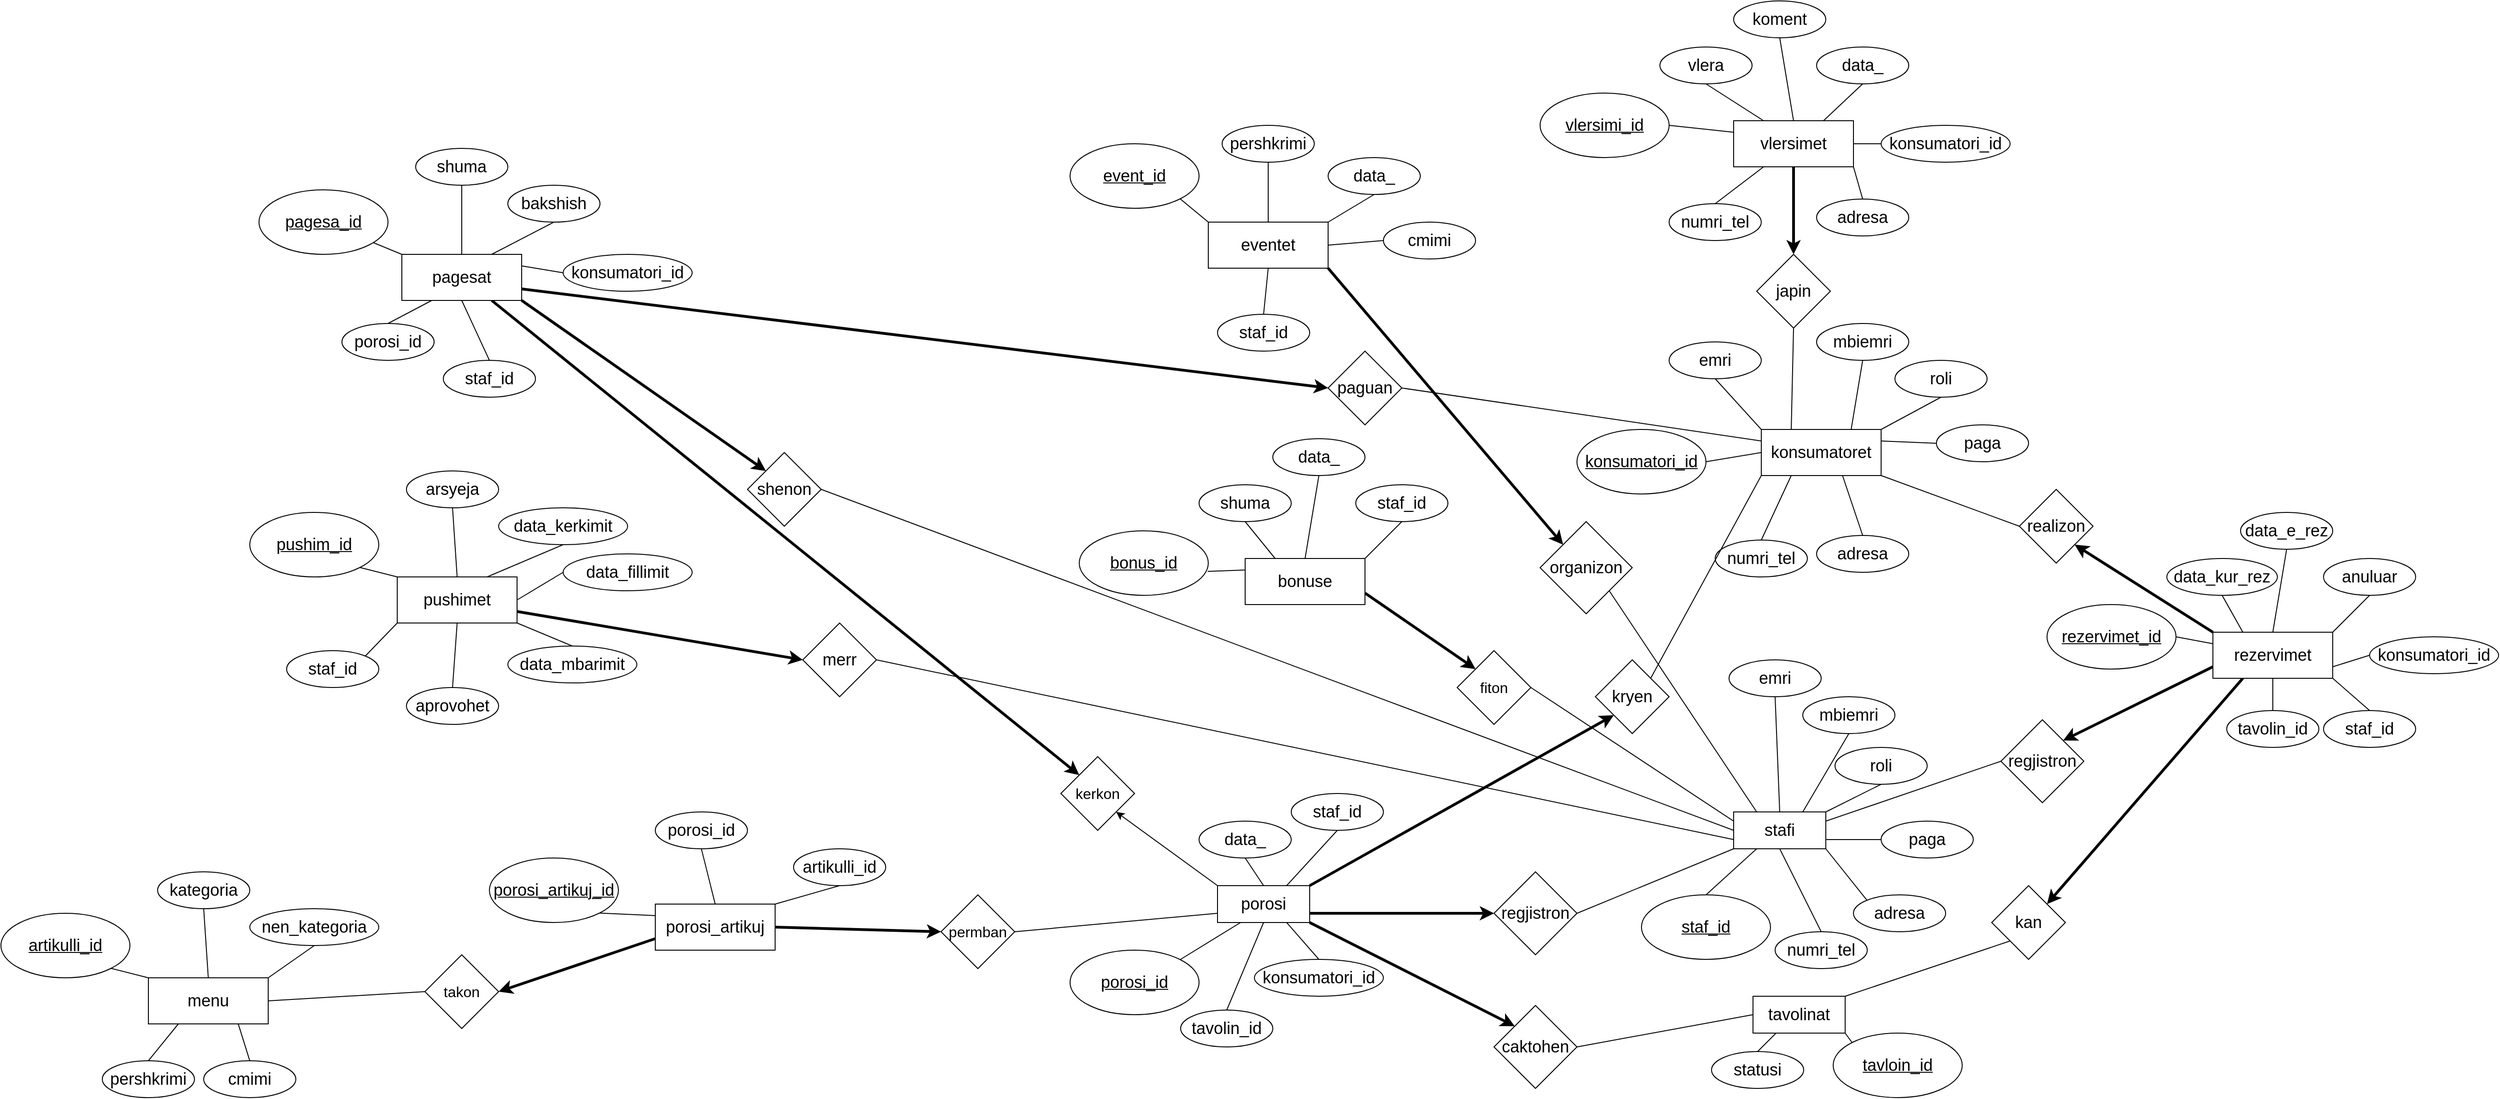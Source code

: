 <mxfile version="20.8.3" type="device"><diagram id="R2lEEEUBdFMjLlhIrx00" name="Page-1"><mxGraphModel dx="4546" dy="2196" grid="0" gridSize="10" guides="1" tooltips="1" connect="1" arrows="1" fold="1" page="0" pageScale="1" pageWidth="2050" pageHeight="2000" math="0" shadow="0" extFonts="Permanent Marker^https://fonts.googleapis.com/css?family=Permanent+Marker"><root><mxCell id="0"/><mxCell id="1" parent="0"/><mxCell id="SWpuj8BI1avmUxRD9r2E-1" value="&lt;font style=&quot;font-size: 18px;&quot;&gt;stafi&lt;/font&gt;" style="whiteSpace=wrap;html=1;align=center;" parent="1" vertex="1"><mxGeometry x="900" y="440" width="100" height="40" as="geometry"/></mxCell><mxCell id="SWpuj8BI1avmUxRD9r2E-3" value="staf_id" style="ellipse;whiteSpace=wrap;html=1;align=center;fontStyle=4;fontSize=18;" parent="1" vertex="1"><mxGeometry x="800" y="530" width="140" height="70" as="geometry"/></mxCell><mxCell id="SWpuj8BI1avmUxRD9r2E-5" value="emri" style="ellipse;whiteSpace=wrap;html=1;align=center;fontSize=18;" parent="1" vertex="1"><mxGeometry x="895" y="275" width="100" height="40" as="geometry"/></mxCell><mxCell id="SWpuj8BI1avmUxRD9r2E-6" value="mbiemri&lt;span style=&quot;color: rgba(0, 0, 0, 0); font-family: monospace; font-size: 0px; text-align: start;&quot;&gt;%3CmxGraphModel%3E%3Croot%3E%3CmxCell%20id%3D%220%22%2F%3E%3CmxCell%20id%3D%221%22%20parent%3D%220%22%2F%3E%3CmxCell%20id%3D%222%22%20value%3D%22emri%22%20style%3D%22ellipse%3BwhiteSpace%3Dwrap%3Bhtml%3D1%3Balign%3Dcenter%3BfontSize%3D18%3B%22%20vertex%3D%221%22%20parent%3D%221%22%3E%3CmxGeometry%20x%3D%22390%22%20y%3D%22200%22%20width%3D%22100%22%20height%3D%2240%22%20as%3D%22geometry%22%2F%3E%3C%2FmxCell%3E%3C%2Froot%3E%3C%2FmxGraphModel%3E&lt;/span&gt;&lt;span style=&quot;color: rgba(0, 0, 0, 0); font-family: monospace; font-size: 0px; text-align: start;&quot;&gt;%3CmxGraphModel%3E%3Croot%3E%3CmxCell%20id%3D%220%22%2F%3E%3CmxCell%20id%3D%221%22%20parent%3D%220%22%2F%3E%3CmxCell%20id%3D%222%22%20value%3D%22emri%22%20style%3D%22ellipse%3BwhiteSpace%3Dwrap%3Bhtml%3D1%3Balign%3Dcenter%3BfontSize%3D18%3B%22%20vertex%3D%221%22%20parent%3D%221%22%3E%3CmxGeometry%20x%3D%22390%22%20y%3D%22200%22%20width%3D%22100%22%20height%3D%2240%22%20as%3D%22geometry%22%2F%3E%3C%2FmxCell%3E%3C%2Froot%3E%3C%2FmxGraphModel%3E&lt;/span&gt;" style="ellipse;whiteSpace=wrap;html=1;align=center;fontSize=18;" parent="1" vertex="1"><mxGeometry x="975" y="315" width="100" height="40" as="geometry"/></mxCell><mxCell id="SWpuj8BI1avmUxRD9r2E-8" value="roli" style="ellipse;whiteSpace=wrap;html=1;align=center;fontSize=18;" parent="1" vertex="1"><mxGeometry x="1010" y="370" width="100" height="40" as="geometry"/></mxCell><mxCell id="SWpuj8BI1avmUxRD9r2E-9" value="paga" style="ellipse;whiteSpace=wrap;html=1;align=center;fontSize=18;" parent="1" vertex="1"><mxGeometry x="1060" y="450" width="100" height="40" as="geometry"/></mxCell><mxCell id="SWpuj8BI1avmUxRD9r2E-10" value="adresa" style="ellipse;whiteSpace=wrap;html=1;align=center;fontSize=18;" parent="1" vertex="1"><mxGeometry x="1030" y="530" width="100" height="40" as="geometry"/></mxCell><mxCell id="SWpuj8BI1avmUxRD9r2E-11" value="numri_tel" style="ellipse;whiteSpace=wrap;html=1;align=center;fontSize=18;" parent="1" vertex="1"><mxGeometry x="945" y="570" width="100" height="40" as="geometry"/></mxCell><mxCell id="SWpuj8BI1avmUxRD9r2E-13" value="&lt;font style=&quot;font-size: 18px;&quot;&gt;konsumatoret&lt;/font&gt;" style="whiteSpace=wrap;html=1;align=center;" parent="1" vertex="1"><mxGeometry x="930" y="25" width="130" height="50" as="geometry"/></mxCell><mxCell id="SWpuj8BI1avmUxRD9r2E-14" value="konsumatori_id" style="ellipse;whiteSpace=wrap;html=1;align=center;fontStyle=4;fontSize=18;" parent="1" vertex="1"><mxGeometry x="730" y="25" width="140" height="70" as="geometry"/></mxCell><mxCell id="SWpuj8BI1avmUxRD9r2E-15" value="emri" style="ellipse;whiteSpace=wrap;html=1;align=center;fontSize=18;" parent="1" vertex="1"><mxGeometry x="830" y="-70" width="100" height="40" as="geometry"/></mxCell><mxCell id="SWpuj8BI1avmUxRD9r2E-16" value="mbiemri&lt;span style=&quot;color: rgba(0, 0, 0, 0); font-family: monospace; font-size: 0px; text-align: start;&quot;&gt;%3CmxGraphModel%3E%3Croot%3E%3CmxCell%20id%3D%220%22%2F%3E%3CmxCell%20id%3D%221%22%20parent%3D%220%22%2F%3E%3CmxCell%20id%3D%222%22%20value%3D%22emri%22%20style%3D%22ellipse%3BwhiteSpace%3Dwrap%3Bhtml%3D1%3Balign%3Dcenter%3BfontSize%3D18%3B%22%20vertex%3D%221%22%20parent%3D%221%22%3E%3CmxGeometry%20x%3D%22390%22%20y%3D%22200%22%20width%3D%22100%22%20height%3D%2240%22%20as%3D%22geometry%22%2F%3E%3C%2FmxCell%3E%3C%2Froot%3E%3C%2FmxGraphModel%3E&lt;/span&gt;&lt;span style=&quot;color: rgba(0, 0, 0, 0); font-family: monospace; font-size: 0px; text-align: start;&quot;&gt;%3CmxGraphModel%3E%3Croot%3E%3CmxCell%20id%3D%220%22%2F%3E%3CmxCell%20id%3D%221%22%20parent%3D%220%22%2F%3E%3CmxCell%20id%3D%222%22%20value%3D%22emri%22%20style%3D%22ellipse%3BwhiteSpace%3Dwrap%3Bhtml%3D1%3Balign%3Dcenter%3BfontSize%3D18%3B%22%20vertex%3D%221%22%20parent%3D%221%22%3E%3CmxGeometry%20x%3D%22390%22%20y%3D%22200%22%20width%3D%22100%22%20height%3D%2240%22%20as%3D%22geometry%22%2F%3E%3C%2FmxCell%3E%3C%2Froot%3E%3C%2FmxGraphModel%3E&lt;/span&gt;" style="ellipse;whiteSpace=wrap;html=1;align=center;fontSize=18;" parent="1" vertex="1"><mxGeometry x="990" y="-90" width="100" height="40" as="geometry"/></mxCell><mxCell id="SWpuj8BI1avmUxRD9r2E-17" value="roli" style="ellipse;whiteSpace=wrap;html=1;align=center;fontSize=18;" parent="1" vertex="1"><mxGeometry x="1075" y="-50" width="100" height="40" as="geometry"/></mxCell><mxCell id="SWpuj8BI1avmUxRD9r2E-18" value="paga" style="ellipse;whiteSpace=wrap;html=1;align=center;fontSize=18;" parent="1" vertex="1"><mxGeometry x="1120" y="20" width="100" height="40" as="geometry"/></mxCell><mxCell id="SWpuj8BI1avmUxRD9r2E-19" value="adresa" style="ellipse;whiteSpace=wrap;html=1;align=center;fontSize=18;" parent="1" vertex="1"><mxGeometry x="990" y="140" width="100" height="40" as="geometry"/></mxCell><mxCell id="SWpuj8BI1avmUxRD9r2E-20" value="numri_tel" style="ellipse;whiteSpace=wrap;html=1;align=center;fontSize=18;" parent="1" vertex="1"><mxGeometry x="880" y="145" width="100" height="40" as="geometry"/></mxCell><mxCell id="SWpuj8BI1avmUxRD9r2E-21" value="tavolinat" style="whiteSpace=wrap;html=1;align=center;fontSize=18;" parent="1" vertex="1"><mxGeometry x="921" y="640" width="100" height="40" as="geometry"/></mxCell><mxCell id="SWpuj8BI1avmUxRD9r2E-24" value="tavloin_id" style="ellipse;whiteSpace=wrap;html=1;align=center;fontStyle=4;fontSize=18;" parent="1" vertex="1"><mxGeometry x="1008" y="680" width="140" height="70" as="geometry"/></mxCell><mxCell id="SWpuj8BI1avmUxRD9r2E-25" value="statusi" style="ellipse;whiteSpace=wrap;html=1;align=center;fontSize=18;" parent="1" vertex="1"><mxGeometry x="876" y="700" width="100" height="40" as="geometry"/></mxCell><mxCell id="8pTK8GawEWPP-_5Ctxid-186" style="edgeStyle=none;rounded=0;orthogonalLoop=1;jettySize=auto;html=1;exitX=0.5;exitY=1;exitDx=0;exitDy=0;entryX=0.5;entryY=0;entryDx=0;entryDy=0;strokeWidth=3;fontSize=18;" parent="1" source="8pTK8GawEWPP-_5Ctxid-1" target="8pTK8GawEWPP-_5Ctxid-184" edge="1"><mxGeometry relative="1" as="geometry"/></mxCell><mxCell id="8pTK8GawEWPP-_5Ctxid-1" value="&lt;font style=&quot;font-size: 18px;&quot;&gt;vlersimet&lt;/font&gt;" style="whiteSpace=wrap;html=1;align=center;" parent="1" vertex="1"><mxGeometry x="900" y="-310" width="130" height="50" as="geometry"/></mxCell><mxCell id="8pTK8GawEWPP-_5Ctxid-2" value="vlersimi_id" style="ellipse;whiteSpace=wrap;html=1;align=center;fontStyle=4;fontSize=18;" parent="1" vertex="1"><mxGeometry x="690" y="-340" width="140" height="70" as="geometry"/></mxCell><mxCell id="8pTK8GawEWPP-_5Ctxid-3" value="vlera" style="ellipse;whiteSpace=wrap;html=1;align=center;fontSize=18;" parent="1" vertex="1"><mxGeometry x="820" y="-390" width="100" height="40" as="geometry"/></mxCell><mxCell id="8pTK8GawEWPP-_5Ctxid-4" value="koment" style="ellipse;whiteSpace=wrap;html=1;align=center;fontSize=18;" parent="1" vertex="1"><mxGeometry x="900" y="-440" width="100" height="40" as="geometry"/></mxCell><mxCell id="8pTK8GawEWPP-_5Ctxid-5" value="data_" style="ellipse;whiteSpace=wrap;html=1;align=center;fontSize=18;" parent="1" vertex="1"><mxGeometry x="990" y="-390" width="100" height="40" as="geometry"/></mxCell><mxCell id="8pTK8GawEWPP-_5Ctxid-6" value="konsumatori_id" style="ellipse;whiteSpace=wrap;html=1;align=center;fontSize=18;" parent="1" vertex="1"><mxGeometry x="1060" y="-305" width="140" height="40" as="geometry"/></mxCell><mxCell id="8pTK8GawEWPP-_5Ctxid-7" value="adresa" style="ellipse;whiteSpace=wrap;html=1;align=center;fontSize=18;" parent="1" vertex="1"><mxGeometry x="990" y="-225" width="100" height="40" as="geometry"/></mxCell><mxCell id="8pTK8GawEWPP-_5Ctxid-8" value="numri_tel" style="ellipse;whiteSpace=wrap;html=1;align=center;fontSize=18;" parent="1" vertex="1"><mxGeometry x="830" y="-220" width="100" height="40" as="geometry"/></mxCell><mxCell id="8pTK8GawEWPP-_5Ctxid-166" style="edgeStyle=none;rounded=0;orthogonalLoop=1;jettySize=auto;html=1;exitX=0;exitY=0.75;exitDx=0;exitDy=0;entryX=1;entryY=0;entryDx=0;entryDy=0;strokeWidth=3;fontSize=18;" parent="1" source="8pTK8GawEWPP-_5Ctxid-9" target="8pTK8GawEWPP-_5Ctxid-164" edge="1"><mxGeometry relative="1" as="geometry"/></mxCell><mxCell id="8pTK8GawEWPP-_5Ctxid-183" style="edgeStyle=none;rounded=0;orthogonalLoop=1;jettySize=auto;html=1;exitX=0;exitY=0;exitDx=0;exitDy=0;entryX=1;entryY=1;entryDx=0;entryDy=0;strokeWidth=3;fontSize=18;" parent="1" source="8pTK8GawEWPP-_5Ctxid-9" target="8pTK8GawEWPP-_5Ctxid-180" edge="1"><mxGeometry relative="1" as="geometry"/></mxCell><mxCell id="8pTK8GawEWPP-_5Ctxid-200" style="edgeStyle=none;rounded=0;orthogonalLoop=1;jettySize=auto;html=1;exitX=0.25;exitY=1;exitDx=0;exitDy=0;entryX=1;entryY=0;entryDx=0;entryDy=0;strokeWidth=3;fontSize=18;" parent="1" source="8pTK8GawEWPP-_5Ctxid-9" target="8pTK8GawEWPP-_5Ctxid-198" edge="1"><mxGeometry relative="1" as="geometry"/></mxCell><mxCell id="8pTK8GawEWPP-_5Ctxid-9" value="&lt;font style=&quot;font-size: 18px;&quot;&gt;rezervimet&lt;/font&gt;" style="whiteSpace=wrap;html=1;align=center;" parent="1" vertex="1"><mxGeometry x="1420" y="245" width="130" height="50" as="geometry"/></mxCell><mxCell id="8pTK8GawEWPP-_5Ctxid-10" value="rezervimet_id" style="ellipse;whiteSpace=wrap;html=1;align=center;fontStyle=4;fontSize=18;" parent="1" vertex="1"><mxGeometry x="1240" y="215" width="140" height="70" as="geometry"/></mxCell><mxCell id="8pTK8GawEWPP-_5Ctxid-11" value="data_kur_rez" style="ellipse;whiteSpace=wrap;html=1;align=center;fontSize=18;" parent="1" vertex="1"><mxGeometry x="1370" y="165" width="120" height="40" as="geometry"/></mxCell><mxCell id="8pTK8GawEWPP-_5Ctxid-12" value="data_e_rez" style="ellipse;whiteSpace=wrap;html=1;align=center;fontSize=18;" parent="1" vertex="1"><mxGeometry x="1450" y="115" width="100" height="40" as="geometry"/></mxCell><mxCell id="8pTK8GawEWPP-_5Ctxid-13" value="anuluar" style="ellipse;whiteSpace=wrap;html=1;align=center;fontSize=18;" parent="1" vertex="1"><mxGeometry x="1540" y="165" width="100" height="40" as="geometry"/></mxCell><mxCell id="8pTK8GawEWPP-_5Ctxid-14" value="konsumatori_id" style="ellipse;whiteSpace=wrap;html=1;align=center;fontSize=18;" parent="1" vertex="1"><mxGeometry x="1590" y="250" width="140" height="40" as="geometry"/></mxCell><mxCell id="8pTK8GawEWPP-_5Ctxid-15" value="staf_id" style="ellipse;whiteSpace=wrap;html=1;align=center;fontSize=18;" parent="1" vertex="1"><mxGeometry x="1540" y="330" width="100" height="40" as="geometry"/></mxCell><mxCell id="8pTK8GawEWPP-_5Ctxid-16" value="tavolin_id" style="ellipse;whiteSpace=wrap;html=1;align=center;fontSize=18;" parent="1" vertex="1"><mxGeometry x="1435" y="330" width="100" height="40" as="geometry"/></mxCell><mxCell id="8pTK8GawEWPP-_5Ctxid-17" value="&lt;font style=&quot;font-size: 18px;&quot;&gt;bonuse&lt;/font&gt;" style="whiteSpace=wrap;html=1;align=center;" parent="1" vertex="1"><mxGeometry x="370" y="165" width="130" height="50" as="geometry"/></mxCell><mxCell id="8pTK8GawEWPP-_5Ctxid-18" value="bonus_id" style="ellipse;whiteSpace=wrap;html=1;align=center;fontStyle=4;fontSize=18;" parent="1" vertex="1"><mxGeometry x="190" y="135" width="140" height="70" as="geometry"/></mxCell><mxCell id="8pTK8GawEWPP-_5Ctxid-19" value="shuma" style="ellipse;whiteSpace=wrap;html=1;align=center;fontSize=18;" parent="1" vertex="1"><mxGeometry x="320" y="85" width="100" height="40" as="geometry"/></mxCell><mxCell id="8pTK8GawEWPP-_5Ctxid-20" value="data_" style="ellipse;whiteSpace=wrap;html=1;align=center;fontSize=18;" parent="1" vertex="1"><mxGeometry x="400" y="35" width="100" height="40" as="geometry"/></mxCell><mxCell id="8pTK8GawEWPP-_5Ctxid-21" value="staf_id" style="ellipse;whiteSpace=wrap;html=1;align=center;fontSize=18;" parent="1" vertex="1"><mxGeometry x="490" y="85" width="100" height="40" as="geometry"/></mxCell><mxCell id="8pTK8GawEWPP-_5Ctxid-163" style="edgeStyle=none;rounded=0;orthogonalLoop=1;jettySize=auto;html=1;exitX=1;exitY=0.75;exitDx=0;exitDy=0;entryX=0;entryY=0.5;entryDx=0;entryDy=0;strokeWidth=3;fontSize=18;" parent="1" source="8pTK8GawEWPP-_5Ctxid-25" target="8pTK8GawEWPP-_5Ctxid-159" edge="1"><mxGeometry relative="1" as="geometry"/></mxCell><mxCell id="8pTK8GawEWPP-_5Ctxid-192" style="edgeStyle=none;rounded=0;orthogonalLoop=1;jettySize=auto;html=1;exitX=1;exitY=0;exitDx=0;exitDy=0;entryX=0;entryY=1;entryDx=0;entryDy=0;strokeWidth=3;fontSize=18;" parent="1" source="8pTK8GawEWPP-_5Ctxid-25" target="8pTK8GawEWPP-_5Ctxid-190" edge="1"><mxGeometry relative="1" as="geometry"/></mxCell><mxCell id="8pTK8GawEWPP-_5Ctxid-197" style="edgeStyle=none;rounded=0;orthogonalLoop=1;jettySize=auto;html=1;exitX=1;exitY=1;exitDx=0;exitDy=0;entryX=0;entryY=0;entryDx=0;entryDy=0;strokeWidth=3;fontSize=18;" parent="1" source="8pTK8GawEWPP-_5Ctxid-25" target="8pTK8GawEWPP-_5Ctxid-194" edge="1"><mxGeometry relative="1" as="geometry"/></mxCell><mxCell id="8pTK8GawEWPP-_5Ctxid-209" style="edgeStyle=none;rounded=0;orthogonalLoop=1;jettySize=auto;html=1;exitX=0;exitY=0;exitDx=0;exitDy=0;entryX=1;entryY=1;entryDx=0;entryDy=0;strokeWidth=1;fontSize=18;" parent="1" source="8pTK8GawEWPP-_5Ctxid-25" target="8pTK8GawEWPP-_5Ctxid-207" edge="1"><mxGeometry relative="1" as="geometry"/></mxCell><mxCell id="8pTK8GawEWPP-_5Ctxid-25" value="&lt;font style=&quot;font-size: 18px;&quot;&gt;porosi&lt;/font&gt;" style="whiteSpace=wrap;html=1;align=center;" parent="1" vertex="1"><mxGeometry x="340" y="520" width="100" height="40" as="geometry"/></mxCell><mxCell id="8pTK8GawEWPP-_5Ctxid-26" value="porosi_id" style="ellipse;whiteSpace=wrap;html=1;align=center;fontStyle=4;fontSize=18;" parent="1" vertex="1"><mxGeometry x="180" y="590" width="140" height="70" as="geometry"/></mxCell><mxCell id="8pTK8GawEWPP-_5Ctxid-27" value="data_" style="ellipse;whiteSpace=wrap;html=1;align=center;fontSize=18;" parent="1" vertex="1"><mxGeometry x="320" y="450" width="100" height="40" as="geometry"/></mxCell><mxCell id="8pTK8GawEWPP-_5Ctxid-28" value="staf_id" style="ellipse;whiteSpace=wrap;html=1;align=center;fontSize=18;" parent="1" vertex="1"><mxGeometry x="420" y="420" width="100" height="40" as="geometry"/></mxCell><mxCell id="8pTK8GawEWPP-_5Ctxid-29" value="tavolin_id" style="ellipse;whiteSpace=wrap;html=1;align=center;fontSize=18;" parent="1" vertex="1"><mxGeometry x="300" y="655" width="100" height="40" as="geometry"/></mxCell><mxCell id="8pTK8GawEWPP-_5Ctxid-30" value="konsumatori_id" style="ellipse;whiteSpace=wrap;html=1;align=center;fontSize=18;" parent="1" vertex="1"><mxGeometry x="380" y="600" width="140" height="40" as="geometry"/></mxCell><mxCell id="8pTK8GawEWPP-_5Ctxid-179" style="edgeStyle=none;rounded=0;orthogonalLoop=1;jettySize=auto;html=1;exitX=1;exitY=1;exitDx=0;exitDy=0;entryX=0;entryY=0;entryDx=0;entryDy=0;strokeWidth=3;fontSize=18;" parent="1" source="8pTK8GawEWPP-_5Ctxid-35" target="8pTK8GawEWPP-_5Ctxid-176" edge="1"><mxGeometry relative="1" as="geometry"/></mxCell><mxCell id="8pTK8GawEWPP-_5Ctxid-35" value="&lt;font style=&quot;font-size: 18px;&quot;&gt;eventet&lt;/font&gt;" style="whiteSpace=wrap;html=1;align=center;" parent="1" vertex="1"><mxGeometry x="330" y="-200" width="130" height="50" as="geometry"/></mxCell><mxCell id="8pTK8GawEWPP-_5Ctxid-36" value="event_id" style="ellipse;whiteSpace=wrap;html=1;align=center;fontStyle=4;fontSize=18;" parent="1" vertex="1"><mxGeometry x="180" y="-285" width="140" height="70" as="geometry"/></mxCell><mxCell id="8pTK8GawEWPP-_5Ctxid-37" value="pershkrimi" style="ellipse;whiteSpace=wrap;html=1;align=center;fontSize=18;" parent="1" vertex="1"><mxGeometry x="345" y="-305" width="100" height="40" as="geometry"/></mxCell><mxCell id="8pTK8GawEWPP-_5Ctxid-38" value="data_" style="ellipse;whiteSpace=wrap;html=1;align=center;fontSize=18;" parent="1" vertex="1"><mxGeometry x="460" y="-270" width="100" height="40" as="geometry"/></mxCell><mxCell id="8pTK8GawEWPP-_5Ctxid-39" value="cmimi" style="ellipse;whiteSpace=wrap;html=1;align=center;fontSize=18;" parent="1" vertex="1"><mxGeometry x="520" y="-200" width="100" height="40" as="geometry"/></mxCell><mxCell id="8pTK8GawEWPP-_5Ctxid-41" value="staf_id" style="ellipse;whiteSpace=wrap;html=1;align=center;fontSize=18;" parent="1" vertex="1"><mxGeometry x="340" y="-100" width="100" height="40" as="geometry"/></mxCell><mxCell id="8pTK8GawEWPP-_5Ctxid-203" style="edgeStyle=none;rounded=0;orthogonalLoop=1;jettySize=auto;html=1;exitX=1;exitY=0.5;exitDx=0;exitDy=0;entryX=0;entryY=0.5;entryDx=0;entryDy=0;strokeWidth=3;fontSize=18;" parent="1" source="8pTK8GawEWPP-_5Ctxid-42" target="8pTK8GawEWPP-_5Ctxid-201" edge="1"><mxGeometry relative="1" as="geometry"/></mxCell><mxCell id="8pTK8GawEWPP-_5Ctxid-206" style="edgeStyle=none;rounded=0;orthogonalLoop=1;jettySize=auto;html=1;exitX=0;exitY=0.75;exitDx=0;exitDy=0;entryX=1;entryY=0.5;entryDx=0;entryDy=0;strokeWidth=3;fontSize=18;" parent="1" source="8pTK8GawEWPP-_5Ctxid-42" target="8pTK8GawEWPP-_5Ctxid-204" edge="1"><mxGeometry relative="1" as="geometry"/></mxCell><mxCell id="8pTK8GawEWPP-_5Ctxid-42" value="&lt;font style=&quot;font-size: 18px;&quot;&gt;porosi_artikuj&lt;/font&gt;" style="whiteSpace=wrap;html=1;align=center;" parent="1" vertex="1"><mxGeometry x="-270" y="540" width="130" height="50" as="geometry"/></mxCell><mxCell id="8pTK8GawEWPP-_5Ctxid-43" value="porosi_artikuj_id" style="ellipse;whiteSpace=wrap;html=1;align=center;fontStyle=4;fontSize=18;" parent="1" vertex="1"><mxGeometry x="-450" y="490" width="140" height="70" as="geometry"/></mxCell><mxCell id="8pTK8GawEWPP-_5Ctxid-44" value="porosi_id" style="ellipse;whiteSpace=wrap;html=1;align=center;fontSize=18;" parent="1" vertex="1"><mxGeometry x="-270" y="440" width="100" height="40" as="geometry"/></mxCell><mxCell id="8pTK8GawEWPP-_5Ctxid-45" value="artikulli_id" style="ellipse;whiteSpace=wrap;html=1;align=center;fontSize=18;" parent="1" vertex="1"><mxGeometry x="-120" y="480" width="100" height="40" as="geometry"/></mxCell><mxCell id="8pTK8GawEWPP-_5Ctxid-48" value="&lt;font style=&quot;font-size: 18px;&quot;&gt;menu&lt;/font&gt;" style="whiteSpace=wrap;html=1;align=center;" parent="1" vertex="1"><mxGeometry x="-820" y="620" width="130" height="50" as="geometry"/></mxCell><mxCell id="8pTK8GawEWPP-_5Ctxid-49" value="artikulli_id" style="ellipse;whiteSpace=wrap;html=1;align=center;fontStyle=4;fontSize=18;" parent="1" vertex="1"><mxGeometry x="-980" y="550" width="140" height="70" as="geometry"/></mxCell><mxCell id="8pTK8GawEWPP-_5Ctxid-50" value="kategoria" style="ellipse;whiteSpace=wrap;html=1;align=center;fontSize=18;" parent="1" vertex="1"><mxGeometry x="-810" y="505" width="100" height="40" as="geometry"/></mxCell><mxCell id="8pTK8GawEWPP-_5Ctxid-51" value="nen_kategoria" style="ellipse;whiteSpace=wrap;html=1;align=center;fontSize=18;" parent="1" vertex="1"><mxGeometry x="-710" y="545" width="140" height="40" as="geometry"/></mxCell><mxCell id="8pTK8GawEWPP-_5Ctxid-52" value="pershkrimi" style="ellipse;whiteSpace=wrap;html=1;align=center;fontSize=18;" parent="1" vertex="1"><mxGeometry x="-870" y="710" width="100" height="40" as="geometry"/></mxCell><mxCell id="8pTK8GawEWPP-_5Ctxid-53" value="cmimi" style="ellipse;whiteSpace=wrap;html=1;align=center;fontSize=18;" parent="1" vertex="1"><mxGeometry x="-760" y="710" width="100" height="40" as="geometry"/></mxCell><mxCell id="8pTK8GawEWPP-_5Ctxid-172" style="edgeStyle=none;rounded=0;orthogonalLoop=1;jettySize=auto;html=1;exitX=1;exitY=0.75;exitDx=0;exitDy=0;entryX=0;entryY=0.5;entryDx=0;entryDy=0;strokeWidth=3;fontSize=18;" parent="1" source="8pTK8GawEWPP-_5Ctxid-54" target="8pTK8GawEWPP-_5Ctxid-168" edge="1"><mxGeometry relative="1" as="geometry"/></mxCell><mxCell id="8pTK8GawEWPP-_5Ctxid-54" value="&lt;font style=&quot;font-size: 18px;&quot;&gt;pushimet&lt;/font&gt;" style="whiteSpace=wrap;html=1;align=center;" parent="1" vertex="1"><mxGeometry x="-550" y="185" width="130" height="50" as="geometry"/></mxCell><mxCell id="8pTK8GawEWPP-_5Ctxid-55" value="pushim_id" style="ellipse;whiteSpace=wrap;html=1;align=center;fontStyle=4;fontSize=18;" parent="1" vertex="1"><mxGeometry x="-710" y="115" width="140" height="70" as="geometry"/></mxCell><mxCell id="8pTK8GawEWPP-_5Ctxid-56" value="arsyeja" style="ellipse;whiteSpace=wrap;html=1;align=center;fontSize=18;" parent="1" vertex="1"><mxGeometry x="-540" y="70" width="100" height="40" as="geometry"/></mxCell><mxCell id="8pTK8GawEWPP-_5Ctxid-57" value="data_kerkimit" style="ellipse;whiteSpace=wrap;html=1;align=center;fontSize=18;" parent="1" vertex="1"><mxGeometry x="-440" y="110" width="140" height="40" as="geometry"/></mxCell><mxCell id="8pTK8GawEWPP-_5Ctxid-58" value="staf_id" style="ellipse;whiteSpace=wrap;html=1;align=center;fontSize=18;" parent="1" vertex="1"><mxGeometry x="-670" y="265" width="100" height="40" as="geometry"/></mxCell><mxCell id="8pTK8GawEWPP-_5Ctxid-59" value="aprovohet" style="ellipse;whiteSpace=wrap;html=1;align=center;fontSize=18;" parent="1" vertex="1"><mxGeometry x="-540" y="305" width="100" height="40" as="geometry"/></mxCell><mxCell id="8pTK8GawEWPP-_5Ctxid-61" value="data_fillimit" style="ellipse;whiteSpace=wrap;html=1;align=center;fontSize=18;" parent="1" vertex="1"><mxGeometry x="-370" y="160" width="140" height="40" as="geometry"/></mxCell><mxCell id="8pTK8GawEWPP-_5Ctxid-62" value="data_mbarimit" style="ellipse;whiteSpace=wrap;html=1;align=center;fontSize=18;" parent="1" vertex="1"><mxGeometry x="-430" y="260" width="140" height="40" as="geometry"/></mxCell><mxCell id="8pTK8GawEWPP-_5Ctxid-175" style="edgeStyle=none;rounded=0;orthogonalLoop=1;jettySize=auto;html=1;exitX=1;exitY=1;exitDx=0;exitDy=0;entryX=0;entryY=0;entryDx=0;entryDy=0;strokeWidth=3;fontSize=18;" parent="1" source="8pTK8GawEWPP-_5Ctxid-63" target="8pTK8GawEWPP-_5Ctxid-173" edge="1"><mxGeometry relative="1" as="geometry"/></mxCell><mxCell id="8pTK8GawEWPP-_5Ctxid-189" style="edgeStyle=none;rounded=0;orthogonalLoop=1;jettySize=auto;html=1;exitX=1;exitY=0.75;exitDx=0;exitDy=0;entryX=0;entryY=0.5;entryDx=0;entryDy=0;strokeWidth=3;fontSize=18;" parent="1" source="8pTK8GawEWPP-_5Ctxid-63" target="8pTK8GawEWPP-_5Ctxid-187" edge="1"><mxGeometry relative="1" as="geometry"/></mxCell><mxCell id="8pTK8GawEWPP-_5Ctxid-210" style="edgeStyle=none;rounded=0;orthogonalLoop=1;jettySize=auto;html=1;exitX=0.75;exitY=1;exitDx=0;exitDy=0;entryX=0;entryY=0;entryDx=0;entryDy=0;strokeWidth=3;fontSize=18;" parent="1" source="8pTK8GawEWPP-_5Ctxid-63" target="8pTK8GawEWPP-_5Ctxid-207" edge="1"><mxGeometry relative="1" as="geometry"/></mxCell><mxCell id="8pTK8GawEWPP-_5Ctxid-63" value="&lt;font style=&quot;font-size: 18px;&quot;&gt;pagesat&lt;/font&gt;" style="whiteSpace=wrap;html=1;align=center;" parent="1" vertex="1"><mxGeometry x="-545" y="-165" width="130" height="50" as="geometry"/></mxCell><mxCell id="8pTK8GawEWPP-_5Ctxid-64" value="pagesa_id" style="ellipse;whiteSpace=wrap;html=1;align=center;fontStyle=4;fontSize=18;" parent="1" vertex="1"><mxGeometry x="-700" y="-235" width="140" height="70" as="geometry"/></mxCell><mxCell id="8pTK8GawEWPP-_5Ctxid-65" value="shuma" style="ellipse;whiteSpace=wrap;html=1;align=center;fontSize=18;" parent="1" vertex="1"><mxGeometry x="-530" y="-280" width="100" height="40" as="geometry"/></mxCell><mxCell id="8pTK8GawEWPP-_5Ctxid-66" value="bakshish" style="ellipse;whiteSpace=wrap;html=1;align=center;fontSize=18;" parent="1" vertex="1"><mxGeometry x="-430" y="-240" width="100" height="40" as="geometry"/></mxCell><mxCell id="8pTK8GawEWPP-_5Ctxid-68" value="porosi_id" style="ellipse;whiteSpace=wrap;html=1;align=center;fontSize=18;" parent="1" vertex="1"><mxGeometry x="-610" y="-90" width="100" height="40" as="geometry"/></mxCell><mxCell id="8pTK8GawEWPP-_5Ctxid-69" value="konsumatori_id" style="ellipse;whiteSpace=wrap;html=1;align=center;fontSize=18;" parent="1" vertex="1"><mxGeometry x="-370" y="-165" width="140" height="40" as="geometry"/></mxCell><mxCell id="8pTK8GawEWPP-_5Ctxid-70" value="staf_id" style="ellipse;whiteSpace=wrap;html=1;align=center;fontSize=18;" parent="1" vertex="1"><mxGeometry x="-500" y="-50" width="100" height="40" as="geometry"/></mxCell><mxCell id="8pTK8GawEWPP-_5Ctxid-73" value="" style="endArrow=none;html=1;rounded=0;entryX=0;entryY=0;entryDx=0;entryDy=0;" parent="1" source="8pTK8GawEWPP-_5Ctxid-64" target="8pTK8GawEWPP-_5Ctxid-63" edge="1"><mxGeometry width="50" height="50" relative="1" as="geometry"><mxPoint x="-140" y="20" as="sourcePoint"/><mxPoint x="-90" y="-30" as="targetPoint"/></mxGeometry></mxCell><mxCell id="8pTK8GawEWPP-_5Ctxid-77" value="" style="endArrow=none;html=1;rounded=0;exitX=0.5;exitY=1;exitDx=0;exitDy=0;entryX=0.5;entryY=0;entryDx=0;entryDy=0;" parent="1" source="8pTK8GawEWPP-_5Ctxid-65" target="8pTK8GawEWPP-_5Ctxid-63" edge="1"><mxGeometry width="50" height="50" relative="1" as="geometry"><mxPoint x="-140" y="20" as="sourcePoint"/><mxPoint x="-480" y="-170" as="targetPoint"/></mxGeometry></mxCell><mxCell id="8pTK8GawEWPP-_5Ctxid-78" value="" style="endArrow=none;html=1;rounded=0;exitX=0.5;exitY=1;exitDx=0;exitDy=0;entryX=0.75;entryY=0;entryDx=0;entryDy=0;" parent="1" source="8pTK8GawEWPP-_5Ctxid-66" target="8pTK8GawEWPP-_5Ctxid-63" edge="1"><mxGeometry width="50" height="50" relative="1" as="geometry"><mxPoint x="-470" y="-230" as="sourcePoint"/><mxPoint x="-470" y="-160" as="targetPoint"/></mxGeometry></mxCell><mxCell id="8pTK8GawEWPP-_5Ctxid-79" value="" style="endArrow=none;html=1;rounded=0;exitX=0;exitY=0.5;exitDx=0;exitDy=0;entryX=1;entryY=0.25;entryDx=0;entryDy=0;" parent="1" source="8pTK8GawEWPP-_5Ctxid-69" target="8pTK8GawEWPP-_5Ctxid-63" edge="1"><mxGeometry width="50" height="50" relative="1" as="geometry"><mxPoint x="-460" y="-220" as="sourcePoint"/><mxPoint x="-460" y="-150" as="targetPoint"/></mxGeometry></mxCell><mxCell id="8pTK8GawEWPP-_5Ctxid-81" value="" style="endArrow=none;html=1;rounded=0;exitX=0.5;exitY=0;exitDx=0;exitDy=0;entryX=0.5;entryY=1;entryDx=0;entryDy=0;" parent="1" source="8pTK8GawEWPP-_5Ctxid-70" target="8pTK8GawEWPP-_5Ctxid-63" edge="1"><mxGeometry width="50" height="50" relative="1" as="geometry"><mxPoint x="-379.223" y="-84.22" as="sourcePoint"/><mxPoint x="-405" y="-105" as="targetPoint"/></mxGeometry></mxCell><mxCell id="8pTK8GawEWPP-_5Ctxid-82" value="" style="endArrow=none;html=1;rounded=0;exitX=0.5;exitY=0;exitDx=0;exitDy=0;entryX=0.25;entryY=1;entryDx=0;entryDy=0;" parent="1" source="8pTK8GawEWPP-_5Ctxid-68" target="8pTK8GawEWPP-_5Ctxid-63" edge="1"><mxGeometry width="50" height="50" relative="1" as="geometry"><mxPoint x="-440" y="-40" as="sourcePoint"/><mxPoint x="-470" y="-105" as="targetPoint"/></mxGeometry></mxCell><mxCell id="8pTK8GawEWPP-_5Ctxid-83" value="" style="endArrow=none;html=1;rounded=0;exitX=0.5;exitY=1;exitDx=0;exitDy=0;entryX=1;entryY=0;entryDx=0;entryDy=0;" parent="1" source="8pTK8GawEWPP-_5Ctxid-38" target="8pTK8GawEWPP-_5Ctxid-35" edge="1"><mxGeometry width="50" height="50" relative="1" as="geometry"><mxPoint x="-470" y="-260" as="sourcePoint"/><mxPoint x="-470" y="-185" as="targetPoint"/></mxGeometry></mxCell><mxCell id="8pTK8GawEWPP-_5Ctxid-85" value="" style="endArrow=none;html=1;rounded=0;exitX=0.5;exitY=1;exitDx=0;exitDy=0;entryX=0.5;entryY=0;entryDx=0;entryDy=0;" parent="1" source="8pTK8GawEWPP-_5Ctxid-37" target="8pTK8GawEWPP-_5Ctxid-35" edge="1"><mxGeometry width="50" height="50" relative="1" as="geometry"><mxPoint x="520" y="-220" as="sourcePoint"/><mxPoint x="470" y="-190" as="targetPoint"/></mxGeometry></mxCell><mxCell id="8pTK8GawEWPP-_5Ctxid-86" value="" style="endArrow=none;html=1;rounded=0;exitX=1;exitY=1;exitDx=0;exitDy=0;" parent="1" source="8pTK8GawEWPP-_5Ctxid-36" edge="1"><mxGeometry width="50" height="50" relative="1" as="geometry"><mxPoint x="405" y="-260" as="sourcePoint"/><mxPoint x="330" y="-200" as="targetPoint"/></mxGeometry></mxCell><mxCell id="8pTK8GawEWPP-_5Ctxid-87" value="" style="endArrow=none;html=1;rounded=0;exitX=0;exitY=0.5;exitDx=0;exitDy=0;entryX=1;entryY=0.5;entryDx=0;entryDy=0;" parent="1" source="8pTK8GawEWPP-_5Ctxid-39" target="8pTK8GawEWPP-_5Ctxid-35" edge="1"><mxGeometry width="50" height="50" relative="1" as="geometry"><mxPoint x="415" y="-250" as="sourcePoint"/><mxPoint x="415" y="-180" as="targetPoint"/></mxGeometry></mxCell><mxCell id="8pTK8GawEWPP-_5Ctxid-88" value="" style="endArrow=none;html=1;rounded=0;entryX=0.5;entryY=1;entryDx=0;entryDy=0;exitX=0.5;exitY=0;exitDx=0;exitDy=0;" parent="1" source="8pTK8GawEWPP-_5Ctxid-41" target="8pTK8GawEWPP-_5Ctxid-35" edge="1"><mxGeometry width="50" height="50" relative="1" as="geometry"><mxPoint x="360" y="-100" as="sourcePoint"/><mxPoint x="470" y="-140" as="targetPoint"/></mxGeometry></mxCell><mxCell id="8pTK8GawEWPP-_5Ctxid-89" value="" style="endArrow=none;html=1;rounded=0;exitX=0;exitY=0.25;exitDx=0;exitDy=0;entryX=1;entryY=0.5;entryDx=0;entryDy=0;" parent="1" source="8pTK8GawEWPP-_5Ctxid-1" target="8pTK8GawEWPP-_5Ctxid-2" edge="1"><mxGeometry width="50" height="50" relative="1" as="geometry"><mxPoint x="520" y="-190" as="sourcePoint"/><mxPoint x="470" y="-160" as="targetPoint"/></mxGeometry></mxCell><mxCell id="8pTK8GawEWPP-_5Ctxid-90" value="" style="endArrow=none;html=1;rounded=0;exitX=0.25;exitY=0;exitDx=0;exitDy=0;entryX=0.5;entryY=1;entryDx=0;entryDy=0;" parent="1" source="8pTK8GawEWPP-_5Ctxid-1" target="8pTK8GawEWPP-_5Ctxid-3" edge="1"><mxGeometry width="50" height="50" relative="1" as="geometry"><mxPoint x="880" y="-287.5" as="sourcePoint"/><mxPoint x="840" y="-295" as="targetPoint"/></mxGeometry></mxCell><mxCell id="8pTK8GawEWPP-_5Ctxid-91" value="" style="endArrow=none;html=1;rounded=0;exitX=0.5;exitY=0;exitDx=0;exitDy=0;entryX=0.5;entryY=1;entryDx=0;entryDy=0;" parent="1" source="8pTK8GawEWPP-_5Ctxid-1" target="8pTK8GawEWPP-_5Ctxid-4" edge="1"><mxGeometry width="50" height="50" relative="1" as="geometry"><mxPoint x="912.5" y="-300" as="sourcePoint"/><mxPoint x="880" y="-340" as="targetPoint"/></mxGeometry></mxCell><mxCell id="8pTK8GawEWPP-_5Ctxid-92" value="" style="endArrow=none;html=1;rounded=0;exitX=0.75;exitY=0;exitDx=0;exitDy=0;entryX=0.5;entryY=1;entryDx=0;entryDy=0;" parent="1" source="8pTK8GawEWPP-_5Ctxid-1" target="8pTK8GawEWPP-_5Ctxid-5" edge="1"><mxGeometry width="50" height="50" relative="1" as="geometry"><mxPoint x="960" y="-300" as="sourcePoint"/><mxPoint x="960" y="-390" as="targetPoint"/></mxGeometry></mxCell><mxCell id="8pTK8GawEWPP-_5Ctxid-94" value="" style="endArrow=none;html=1;rounded=0;entryX=0;entryY=0.5;entryDx=0;entryDy=0;exitX=1;exitY=0.5;exitDx=0;exitDy=0;" parent="1" source="8pTK8GawEWPP-_5Ctxid-1" target="8pTK8GawEWPP-_5Ctxid-6" edge="1"><mxGeometry width="50" height="50" relative="1" as="geometry"><mxPoint x="1015" y="-272" as="sourcePoint"/><mxPoint x="1050" y="-340" as="targetPoint"/></mxGeometry></mxCell><mxCell id="8pTK8GawEWPP-_5Ctxid-96" value="" style="endArrow=none;html=1;rounded=0;entryX=0.5;entryY=0;entryDx=0;entryDy=0;exitX=1;exitY=1;exitDx=0;exitDy=0;" parent="1" source="8pTK8GawEWPP-_5Ctxid-1" target="8pTK8GawEWPP-_5Ctxid-7" edge="1"><mxGeometry width="50" height="50" relative="1" as="geometry"><mxPoint x="1025" y="-275" as="sourcePoint"/><mxPoint x="1070" y="-275" as="targetPoint"/></mxGeometry></mxCell><mxCell id="8pTK8GawEWPP-_5Ctxid-97" value="" style="endArrow=none;html=1;rounded=0;entryX=0.5;entryY=0;entryDx=0;entryDy=0;exitX=0.25;exitY=1;exitDx=0;exitDy=0;" parent="1" source="8pTK8GawEWPP-_5Ctxid-1" target="8pTK8GawEWPP-_5Ctxid-8" edge="1"><mxGeometry width="50" height="50" relative="1" as="geometry"><mxPoint x="1025" y="-250" as="sourcePoint"/><mxPoint x="1050" y="-215" as="targetPoint"/></mxGeometry></mxCell><mxCell id="8pTK8GawEWPP-_5Ctxid-98" value="" style="endArrow=none;html=1;rounded=0;entryX=0.75;entryY=0;entryDx=0;entryDy=0;exitX=0.5;exitY=1;exitDx=0;exitDy=0;" parent="1" source="SWpuj8BI1avmUxRD9r2E-16" target="SWpuj8BI1avmUxRD9r2E-13" edge="1"><mxGeometry width="50" height="50" relative="1" as="geometry"><mxPoint x="1100" y="-300" as="sourcePoint"/><mxPoint x="1125" y="-265" as="targetPoint"/></mxGeometry></mxCell><mxCell id="8pTK8GawEWPP-_5Ctxid-99" value="" style="endArrow=none;html=1;rounded=0;entryX=0;entryY=0;entryDx=0;entryDy=0;exitX=0.5;exitY=1;exitDx=0;exitDy=0;" parent="1" source="SWpuj8BI1avmUxRD9r2E-15" target="SWpuj8BI1avmUxRD9r2E-13" edge="1"><mxGeometry width="50" height="50" relative="1" as="geometry"><mxPoint x="1005" y="-40" as="sourcePoint"/><mxPoint x="1005" y="40" as="targetPoint"/></mxGeometry></mxCell><mxCell id="8pTK8GawEWPP-_5Ctxid-100" value="" style="endArrow=none;html=1;rounded=0;entryX=0;entryY=0.5;entryDx=0;entryDy=0;exitX=1;exitY=0.5;exitDx=0;exitDy=0;" parent="1" source="SWpuj8BI1avmUxRD9r2E-14" target="SWpuj8BI1avmUxRD9r2E-13" edge="1"><mxGeometry width="50" height="50" relative="1" as="geometry"><mxPoint x="925" y="10" as="sourcePoint"/><mxPoint x="972.5" y="40" as="targetPoint"/></mxGeometry></mxCell><mxCell id="8pTK8GawEWPP-_5Ctxid-101" value="" style="endArrow=none;html=1;rounded=0;entryX=0.25;entryY=1;entryDx=0;entryDy=0;exitX=0.5;exitY=0;exitDx=0;exitDy=0;" parent="1" source="SWpuj8BI1avmUxRD9r2E-20" target="SWpuj8BI1avmUxRD9r2E-13" edge="1"><mxGeometry width="50" height="50" relative="1" as="geometry"><mxPoint x="935" y="20" as="sourcePoint"/><mxPoint x="982.5" y="50" as="targetPoint"/></mxGeometry></mxCell><mxCell id="8pTK8GawEWPP-_5Ctxid-102" value="" style="endArrow=none;html=1;rounded=0;entryX=0.678;entryY=1;entryDx=0;entryDy=0;exitX=0.5;exitY=0;exitDx=0;exitDy=0;entryPerimeter=0;" parent="1" source="SWpuj8BI1avmUxRD9r2E-19" target="SWpuj8BI1avmUxRD9r2E-13" edge="1"><mxGeometry width="50" height="50" relative="1" as="geometry"><mxPoint x="940" y="145" as="sourcePoint"/><mxPoint x="972.5" y="90" as="targetPoint"/></mxGeometry></mxCell><mxCell id="8pTK8GawEWPP-_5Ctxid-103" value="" style="endArrow=none;html=1;rounded=0;entryX=1;entryY=0.25;entryDx=0;entryDy=0;exitX=0;exitY=0.5;exitDx=0;exitDy=0;" parent="1" source="SWpuj8BI1avmUxRD9r2E-18" target="SWpuj8BI1avmUxRD9r2E-13" edge="1"><mxGeometry width="50" height="50" relative="1" as="geometry"><mxPoint x="1120" y="30" as="sourcePoint"/><mxPoint x="982.5" y="100" as="targetPoint"/></mxGeometry></mxCell><mxCell id="8pTK8GawEWPP-_5Ctxid-104" value="" style="endArrow=none;html=1;rounded=0;entryX=0.5;entryY=1;entryDx=0;entryDy=0;exitX=1;exitY=0;exitDx=0;exitDy=0;" parent="1" source="SWpuj8BI1avmUxRD9r2E-13" target="SWpuj8BI1avmUxRD9r2E-17" edge="1"><mxGeometry width="50" height="50" relative="1" as="geometry"><mxPoint x="960" y="165" as="sourcePoint"/><mxPoint x="992.5" y="110" as="targetPoint"/></mxGeometry></mxCell><mxCell id="8pTK8GawEWPP-_5Ctxid-105" value="" style="endArrow=none;html=1;rounded=0;entryX=0.5;entryY=0;entryDx=0;entryDy=0;exitX=0.25;exitY=1;exitDx=0;exitDy=0;" parent="1" source="SWpuj8BI1avmUxRD9r2E-1" target="SWpuj8BI1avmUxRD9r2E-3" edge="1"><mxGeometry width="50" height="50" relative="1" as="geometry"><mxPoint x="905" y="235" as="sourcePoint"/><mxPoint x="937.5" y="180" as="targetPoint"/></mxGeometry></mxCell><mxCell id="8pTK8GawEWPP-_5Ctxid-106" value="" style="endArrow=none;html=1;rounded=0;entryX=0.5;entryY=1;entryDx=0;entryDy=0;exitX=0.5;exitY=0;exitDx=0;exitDy=0;" parent="1" source="SWpuj8BI1avmUxRD9r2E-1" target="SWpuj8BI1avmUxRD9r2E-5" edge="1"><mxGeometry width="50" height="50" relative="1" as="geometry"><mxPoint x="910" y="470" as="sourcePoint"/><mxPoint x="840" y="455" as="targetPoint"/></mxGeometry></mxCell><mxCell id="8pTK8GawEWPP-_5Ctxid-107" value="" style="endArrow=none;html=1;rounded=0;entryX=0.5;entryY=1;entryDx=0;entryDy=0;exitX=0.75;exitY=0;exitDx=0;exitDy=0;" parent="1" source="SWpuj8BI1avmUxRD9r2E-1" target="SWpuj8BI1avmUxRD9r2E-6" edge="1"><mxGeometry width="50" height="50" relative="1" as="geometry"><mxPoint x="920" y="480" as="sourcePoint"/><mxPoint x="850" y="465" as="targetPoint"/></mxGeometry></mxCell><mxCell id="8pTK8GawEWPP-_5Ctxid-108" value="" style="endArrow=none;html=1;rounded=0;entryX=0.5;entryY=1;entryDx=0;entryDy=0;exitX=1;exitY=0;exitDx=0;exitDy=0;" parent="1" source="SWpuj8BI1avmUxRD9r2E-1" target="SWpuj8BI1avmUxRD9r2E-8" edge="1"><mxGeometry width="50" height="50" relative="1" as="geometry"><mxPoint x="930" y="490" as="sourcePoint"/><mxPoint x="860" y="475" as="targetPoint"/></mxGeometry></mxCell><mxCell id="8pTK8GawEWPP-_5Ctxid-109" value="" style="endArrow=none;html=1;rounded=0;entryX=0;entryY=0.5;entryDx=0;entryDy=0;exitX=1;exitY=0.75;exitDx=0;exitDy=0;" parent="1" source="SWpuj8BI1avmUxRD9r2E-1" target="SWpuj8BI1avmUxRD9r2E-9" edge="1"><mxGeometry width="50" height="50" relative="1" as="geometry"><mxPoint x="1010" y="450" as="sourcePoint"/><mxPoint x="1050" y="410" as="targetPoint"/></mxGeometry></mxCell><mxCell id="8pTK8GawEWPP-_5Ctxid-110" value="" style="endArrow=none;html=1;rounded=0;entryX=0;entryY=0;entryDx=0;entryDy=0;exitX=1;exitY=1;exitDx=0;exitDy=0;" parent="1" source="SWpuj8BI1avmUxRD9r2E-1" target="SWpuj8BI1avmUxRD9r2E-10" edge="1"><mxGeometry width="50" height="50" relative="1" as="geometry"><mxPoint x="1010" y="480" as="sourcePoint"/><mxPoint x="1040" y="500" as="targetPoint"/></mxGeometry></mxCell><mxCell id="8pTK8GawEWPP-_5Ctxid-111" value="" style="endArrow=none;html=1;rounded=0;entryX=0.5;entryY=0;entryDx=0;entryDy=0;exitX=0.5;exitY=1;exitDx=0;exitDy=0;" parent="1" source="SWpuj8BI1avmUxRD9r2E-1" target="SWpuj8BI1avmUxRD9r2E-11" edge="1"><mxGeometry width="50" height="50" relative="1" as="geometry"><mxPoint x="1020" y="490" as="sourcePoint"/><mxPoint x="1050" y="510" as="targetPoint"/></mxGeometry></mxCell><mxCell id="8pTK8GawEWPP-_5Ctxid-112" value="" style="endArrow=none;html=1;rounded=0;entryX=0.25;entryY=1;entryDx=0;entryDy=0;exitX=0.5;exitY=0;exitDx=0;exitDy=0;" parent="1" source="SWpuj8BI1avmUxRD9r2E-25" target="SWpuj8BI1avmUxRD9r2E-21" edge="1"><mxGeometry width="50" height="50" relative="1" as="geometry"><mxPoint x="986" y="600" as="sourcePoint"/><mxPoint x="1066" y="410" as="targetPoint"/></mxGeometry></mxCell><mxCell id="8pTK8GawEWPP-_5Ctxid-113" value="" style="endArrow=none;html=1;rounded=0;entryX=1;entryY=1;entryDx=0;entryDy=0;exitX=0;exitY=0;exitDx=0;exitDy=0;" parent="1" source="SWpuj8BI1avmUxRD9r2E-24" target="SWpuj8BI1avmUxRD9r2E-21" edge="1"><mxGeometry width="50" height="50" relative="1" as="geometry"><mxPoint x="1046" y="400" as="sourcePoint"/><mxPoint x="1076" y="420" as="targetPoint"/></mxGeometry></mxCell><mxCell id="8pTK8GawEWPP-_5Ctxid-114" value="" style="endArrow=none;html=1;rounded=0;entryX=0;entryY=0.25;entryDx=0;entryDy=0;exitX=1;exitY=0.5;exitDx=0;exitDy=0;" parent="1" source="8pTK8GawEWPP-_5Ctxid-10" target="8pTK8GawEWPP-_5Ctxid-9" edge="1"><mxGeometry width="50" height="50" relative="1" as="geometry"><mxPoint x="930" y="570" as="sourcePoint"/><mxPoint x="960" y="590" as="targetPoint"/></mxGeometry></mxCell><mxCell id="8pTK8GawEWPP-_5Ctxid-115" value="" style="endArrow=none;html=1;rounded=0;entryX=0.25;entryY=0;entryDx=0;entryDy=0;exitX=0.5;exitY=1;exitDx=0;exitDy=0;" parent="1" source="8pTK8GawEWPP-_5Ctxid-11" target="8pTK8GawEWPP-_5Ctxid-9" edge="1"><mxGeometry width="50" height="50" relative="1" as="geometry"><mxPoint x="1390" y="260" as="sourcePoint"/><mxPoint x="1430" y="267.5" as="targetPoint"/></mxGeometry></mxCell><mxCell id="8pTK8GawEWPP-_5Ctxid-116" value="" style="endArrow=none;html=1;rounded=0;entryX=0.5;entryY=0;entryDx=0;entryDy=0;exitX=0.5;exitY=1;exitDx=0;exitDy=0;" parent="1" source="8pTK8GawEWPP-_5Ctxid-12" target="8pTK8GawEWPP-_5Ctxid-9" edge="1"><mxGeometry width="50" height="50" relative="1" as="geometry"><mxPoint x="1400" y="270" as="sourcePoint"/><mxPoint x="1440" y="277.5" as="targetPoint"/></mxGeometry></mxCell><mxCell id="8pTK8GawEWPP-_5Ctxid-117" value="" style="endArrow=none;html=1;rounded=0;entryX=1;entryY=0;entryDx=0;entryDy=0;exitX=0.5;exitY=1;exitDx=0;exitDy=0;" parent="1" source="8pTK8GawEWPP-_5Ctxid-13" target="8pTK8GawEWPP-_5Ctxid-9" edge="1"><mxGeometry width="50" height="50" relative="1" as="geometry"><mxPoint x="1510" y="165" as="sourcePoint"/><mxPoint x="1495" y="255" as="targetPoint"/></mxGeometry></mxCell><mxCell id="8pTK8GawEWPP-_5Ctxid-118" value="" style="endArrow=none;html=1;rounded=0;entryX=1;entryY=0.75;entryDx=0;entryDy=0;exitX=0;exitY=0.5;exitDx=0;exitDy=0;" parent="1" source="8pTK8GawEWPP-_5Ctxid-14" target="8pTK8GawEWPP-_5Ctxid-9" edge="1"><mxGeometry width="50" height="50" relative="1" as="geometry"><mxPoint x="1600" y="215" as="sourcePoint"/><mxPoint x="1560" y="255" as="targetPoint"/></mxGeometry></mxCell><mxCell id="8pTK8GawEWPP-_5Ctxid-119" value="" style="endArrow=none;html=1;rounded=0;entryX=1;entryY=1;entryDx=0;entryDy=0;exitX=0.5;exitY=0;exitDx=0;exitDy=0;" parent="1" source="8pTK8GawEWPP-_5Ctxid-15" target="8pTK8GawEWPP-_5Ctxid-9" edge="1"><mxGeometry width="50" height="50" relative="1" as="geometry"><mxPoint x="1590" y="305" as="sourcePoint"/><mxPoint x="1560" y="292.5" as="targetPoint"/></mxGeometry></mxCell><mxCell id="8pTK8GawEWPP-_5Ctxid-120" value="" style="endArrow=none;html=1;rounded=0;entryX=0.5;entryY=1;entryDx=0;entryDy=0;exitX=0.5;exitY=0;exitDx=0;exitDy=0;" parent="1" source="8pTK8GawEWPP-_5Ctxid-16" target="8pTK8GawEWPP-_5Ctxid-9" edge="1"><mxGeometry width="50" height="50" relative="1" as="geometry"><mxPoint x="1580" y="340" as="sourcePoint"/><mxPoint x="1527.5" y="305" as="targetPoint"/></mxGeometry></mxCell><mxCell id="8pTK8GawEWPP-_5Ctxid-121" value="" style="endArrow=none;html=1;rounded=0;entryX=0.75;entryY=0;entryDx=0;entryDy=0;exitX=0.5;exitY=1;exitDx=0;exitDy=0;" parent="1" source="8pTK8GawEWPP-_5Ctxid-28" target="8pTK8GawEWPP-_5Ctxid-25" edge="1"><mxGeometry width="50" height="50" relative="1" as="geometry"><mxPoint x="1710" y="300" as="sourcePoint"/><mxPoint x="1657.5" y="265" as="targetPoint"/></mxGeometry></mxCell><mxCell id="8pTK8GawEWPP-_5Ctxid-122" value="" style="endArrow=none;html=1;rounded=0;entryX=0.5;entryY=1;entryDx=0;entryDy=0;exitX=0.5;exitY=0;exitDx=0;exitDy=0;" parent="1" source="8pTK8GawEWPP-_5Ctxid-29" target="8pTK8GawEWPP-_5Ctxid-25" edge="1"><mxGeometry width="50" height="50" relative="1" as="geometry"><mxPoint x="400" y="450" as="sourcePoint"/><mxPoint x="400" y="530" as="targetPoint"/></mxGeometry></mxCell><mxCell id="8pTK8GawEWPP-_5Ctxid-123" value="" style="endArrow=none;html=1;rounded=0;entryX=0.75;entryY=1;entryDx=0;entryDy=0;exitX=0.5;exitY=0;exitDx=0;exitDy=0;" parent="1" source="8pTK8GawEWPP-_5Ctxid-30" target="8pTK8GawEWPP-_5Ctxid-25" edge="1"><mxGeometry width="50" height="50" relative="1" as="geometry"><mxPoint x="490" y="490" as="sourcePoint"/><mxPoint x="425" y="530" as="targetPoint"/></mxGeometry></mxCell><mxCell id="8pTK8GawEWPP-_5Ctxid-124" value="" style="endArrow=none;html=1;rounded=0;entryX=0.5;entryY=0;entryDx=0;entryDy=0;exitX=0.5;exitY=1;exitDx=0;exitDy=0;" parent="1" source="8pTK8GawEWPP-_5Ctxid-27" target="8pTK8GawEWPP-_5Ctxid-25" edge="1"><mxGeometry width="50" height="50" relative="1" as="geometry"><mxPoint x="480" y="580" as="sourcePoint"/><mxPoint x="450" y="560" as="targetPoint"/></mxGeometry></mxCell><mxCell id="8pTK8GawEWPP-_5Ctxid-125" value="" style="endArrow=none;html=1;rounded=0;entryX=0.25;entryY=1;entryDx=0;entryDy=0;exitX=1;exitY=0;exitDx=0;exitDy=0;" parent="1" source="8pTK8GawEWPP-_5Ctxid-26" target="8pTK8GawEWPP-_5Ctxid-25" edge="1"><mxGeometry width="50" height="50" relative="1" as="geometry"><mxPoint x="320" y="490" as="sourcePoint"/><mxPoint x="350" y="530" as="targetPoint"/></mxGeometry></mxCell><mxCell id="8pTK8GawEWPP-_5Ctxid-126" value="" style="endArrow=none;html=1;rounded=0;entryX=0.5;entryY=1;entryDx=0;entryDy=0;exitX=1;exitY=0;exitDx=0;exitDy=0;" parent="1" source="8pTK8GawEWPP-_5Ctxid-42" target="8pTK8GawEWPP-_5Ctxid-45" edge="1"><mxGeometry width="50" height="50" relative="1" as="geometry"><mxPoint x="280" y="535" as="sourcePoint"/><mxPoint x="350" y="550" as="targetPoint"/></mxGeometry></mxCell><mxCell id="8pTK8GawEWPP-_5Ctxid-127" value="" style="endArrow=none;html=1;rounded=0;entryX=0.5;entryY=0;entryDx=0;entryDy=0;exitX=0.5;exitY=1;exitDx=0;exitDy=0;" parent="1" source="8pTK8GawEWPP-_5Ctxid-44" target="8pTK8GawEWPP-_5Ctxid-42" edge="1"><mxGeometry width="50" height="50" relative="1" as="geometry"><mxPoint x="-130" y="550" as="sourcePoint"/><mxPoint x="-60" y="530" as="targetPoint"/></mxGeometry></mxCell><mxCell id="8pTK8GawEWPP-_5Ctxid-128" value="" style="endArrow=none;html=1;rounded=0;entryX=0;entryY=0.25;entryDx=0;entryDy=0;exitX=1;exitY=1;exitDx=0;exitDy=0;" parent="1" source="8pTK8GawEWPP-_5Ctxid-43" target="8pTK8GawEWPP-_5Ctxid-42" edge="1"><mxGeometry width="50" height="50" relative="1" as="geometry"><mxPoint x="-210" y="490" as="sourcePoint"/><mxPoint x="-195" y="550" as="targetPoint"/></mxGeometry></mxCell><mxCell id="8pTK8GawEWPP-_5Ctxid-129" value="" style="endArrow=none;html=1;rounded=0;entryX=0;entryY=0.25;entryDx=0;entryDy=0;exitX=0.995;exitY=0.629;exitDx=0;exitDy=0;exitPerimeter=0;" parent="1" source="8pTK8GawEWPP-_5Ctxid-18" target="8pTK8GawEWPP-_5Ctxid-17" edge="1"><mxGeometry width="50" height="50" relative="1" as="geometry"><mxPoint x="-270" y="530" as="sourcePoint"/><mxPoint x="-230" y="550" as="targetPoint"/></mxGeometry></mxCell><mxCell id="8pTK8GawEWPP-_5Ctxid-130" value="" style="endArrow=none;html=1;rounded=0;entryX=0.25;entryY=0;entryDx=0;entryDy=0;exitX=0.5;exitY=1;exitDx=0;exitDy=0;" parent="1" source="8pTK8GawEWPP-_5Ctxid-19" target="8pTK8GawEWPP-_5Ctxid-17" edge="1"><mxGeometry width="50" height="50" relative="1" as="geometry"><mxPoint x="339.3" y="189.03" as="sourcePoint"/><mxPoint x="380" y="187.5" as="targetPoint"/></mxGeometry></mxCell><mxCell id="8pTK8GawEWPP-_5Ctxid-131" value="" style="endArrow=none;html=1;rounded=0;entryX=0.5;entryY=0;entryDx=0;entryDy=0;exitX=0.5;exitY=1;exitDx=0;exitDy=0;" parent="1" source="8pTK8GawEWPP-_5Ctxid-20" target="8pTK8GawEWPP-_5Ctxid-17" edge="1"><mxGeometry width="50" height="50" relative="1" as="geometry"><mxPoint x="380" y="135" as="sourcePoint"/><mxPoint x="412.5" y="175" as="targetPoint"/></mxGeometry></mxCell><mxCell id="8pTK8GawEWPP-_5Ctxid-133" value="" style="endArrow=none;html=1;rounded=0;entryX=1;entryY=0;entryDx=0;entryDy=0;exitX=0.5;exitY=1;exitDx=0;exitDy=0;" parent="1" source="8pTK8GawEWPP-_5Ctxid-21" target="8pTK8GawEWPP-_5Ctxid-17" edge="1"><mxGeometry width="50" height="50" relative="1" as="geometry"><mxPoint x="460" y="85" as="sourcePoint"/><mxPoint x="445" y="175" as="targetPoint"/></mxGeometry></mxCell><mxCell id="8pTK8GawEWPP-_5Ctxid-134" value="" style="endArrow=none;html=1;rounded=0;entryX=1;entryY=0.5;entryDx=0;entryDy=0;exitX=0;exitY=0.5;exitDx=0;exitDy=0;" parent="1" source="8pTK8GawEWPP-_5Ctxid-61" target="8pTK8GawEWPP-_5Ctxid-54" edge="1"><mxGeometry width="50" height="50" relative="1" as="geometry"><mxPoint x="520" y="160" as="sourcePoint"/><mxPoint x="480" y="200" as="targetPoint"/></mxGeometry></mxCell><mxCell id="8pTK8GawEWPP-_5Ctxid-135" value="" style="endArrow=none;html=1;rounded=0;entryX=0.75;entryY=0;entryDx=0;entryDy=0;exitX=0.5;exitY=1;exitDx=0;exitDy=0;" parent="1" source="8pTK8GawEWPP-_5Ctxid-57" target="8pTK8GawEWPP-_5Ctxid-54" edge="1"><mxGeometry width="50" height="50" relative="1" as="geometry"><mxPoint x="530" y="170" as="sourcePoint"/><mxPoint x="490" y="210" as="targetPoint"/></mxGeometry></mxCell><mxCell id="8pTK8GawEWPP-_5Ctxid-136" value="" style="endArrow=none;html=1;rounded=0;entryX=0.5;entryY=0;entryDx=0;entryDy=0;exitX=0.5;exitY=1;exitDx=0;exitDy=0;" parent="1" source="8pTK8GawEWPP-_5Ctxid-56" target="8pTK8GawEWPP-_5Ctxid-54" edge="1"><mxGeometry width="50" height="50" relative="1" as="geometry"><mxPoint x="-360" y="160" as="sourcePoint"/><mxPoint x="-442.5" y="195" as="targetPoint"/></mxGeometry></mxCell><mxCell id="8pTK8GawEWPP-_5Ctxid-137" value="" style="endArrow=none;html=1;rounded=0;entryX=0;entryY=0;entryDx=0;entryDy=0;exitX=1;exitY=1;exitDx=0;exitDy=0;" parent="1" source="8pTK8GawEWPP-_5Ctxid-55" target="8pTK8GawEWPP-_5Ctxid-54" edge="1"><mxGeometry width="50" height="50" relative="1" as="geometry"><mxPoint x="-480" y="120" as="sourcePoint"/><mxPoint x="-475" y="195" as="targetPoint"/></mxGeometry></mxCell><mxCell id="8pTK8GawEWPP-_5Ctxid-138" value="" style="endArrow=none;html=1;rounded=0;entryX=0;entryY=1;entryDx=0;entryDy=0;exitX=1;exitY=0;exitDx=0;exitDy=0;" parent="1" source="8pTK8GawEWPP-_5Ctxid-58" target="8pTK8GawEWPP-_5Ctxid-54" edge="1"><mxGeometry width="50" height="50" relative="1" as="geometry"><mxPoint x="-580.503" y="184.749" as="sourcePoint"/><mxPoint x="-540" y="195" as="targetPoint"/></mxGeometry></mxCell><mxCell id="8pTK8GawEWPP-_5Ctxid-139" value="" style="endArrow=none;html=1;rounded=0;entryX=0.5;entryY=1;entryDx=0;entryDy=0;exitX=0.5;exitY=0;exitDx=0;exitDy=0;" parent="1" source="8pTK8GawEWPP-_5Ctxid-59" target="8pTK8GawEWPP-_5Ctxid-54" edge="1"><mxGeometry width="50" height="50" relative="1" as="geometry"><mxPoint x="-574.883" y="280.763" as="sourcePoint"/><mxPoint x="-540" y="245" as="targetPoint"/></mxGeometry></mxCell><mxCell id="8pTK8GawEWPP-_5Ctxid-140" value="" style="endArrow=none;html=1;rounded=0;entryX=1;entryY=1;entryDx=0;entryDy=0;exitX=0.5;exitY=0;exitDx=0;exitDy=0;" parent="1" source="8pTK8GawEWPP-_5Ctxid-62" target="8pTK8GawEWPP-_5Ctxid-54" edge="1"><mxGeometry width="50" height="50" relative="1" as="geometry"><mxPoint x="-480" y="315" as="sourcePoint"/><mxPoint x="-475" y="245" as="targetPoint"/></mxGeometry></mxCell><mxCell id="8pTK8GawEWPP-_5Ctxid-141" value="" style="endArrow=none;html=1;rounded=0;entryX=1;entryY=0;entryDx=0;entryDy=0;exitX=0.5;exitY=1;exitDx=0;exitDy=0;" parent="1" source="8pTK8GawEWPP-_5Ctxid-51" target="8pTK8GawEWPP-_5Ctxid-48" edge="1"><mxGeometry width="50" height="50" relative="1" as="geometry"><mxPoint x="-350" y="270" as="sourcePoint"/><mxPoint x="-410" y="245" as="targetPoint"/></mxGeometry></mxCell><mxCell id="8pTK8GawEWPP-_5Ctxid-142" value="" style="endArrow=none;html=1;rounded=0;entryX=0.5;entryY=1;entryDx=0;entryDy=0;exitX=0.5;exitY=0;exitDx=0;exitDy=0;" parent="1" source="8pTK8GawEWPP-_5Ctxid-48" target="8pTK8GawEWPP-_5Ctxid-50" edge="1"><mxGeometry width="50" height="50" relative="1" as="geometry"><mxPoint x="-340" y="280" as="sourcePoint"/><mxPoint x="-400" y="255" as="targetPoint"/></mxGeometry></mxCell><mxCell id="8pTK8GawEWPP-_5Ctxid-143" value="" style="endArrow=none;html=1;rounded=0;entryX=1;entryY=1;entryDx=0;entryDy=0;exitX=0;exitY=0;exitDx=0;exitDy=0;" parent="1" source="8pTK8GawEWPP-_5Ctxid-48" target="8pTK8GawEWPP-_5Ctxid-49" edge="1"><mxGeometry width="50" height="50" relative="1" as="geometry"><mxPoint x="-745" y="630" as="sourcePoint"/><mxPoint x="-750" y="555" as="targetPoint"/></mxGeometry></mxCell><mxCell id="8pTK8GawEWPP-_5Ctxid-144" value="" style="endArrow=none;html=1;rounded=0;entryX=0.5;entryY=0;entryDx=0;entryDy=0;exitX=0.25;exitY=1;exitDx=0;exitDy=0;" parent="1" source="8pTK8GawEWPP-_5Ctxid-48" target="8pTK8GawEWPP-_5Ctxid-52" edge="1"><mxGeometry width="50" height="50" relative="1" as="geometry"><mxPoint x="-810" y="630" as="sourcePoint"/><mxPoint x="-850.503" y="619.749" as="targetPoint"/></mxGeometry></mxCell><mxCell id="8pTK8GawEWPP-_5Ctxid-145" value="" style="endArrow=none;html=1;rounded=0;entryX=0.5;entryY=0;entryDx=0;entryDy=0;exitX=0.75;exitY=1;exitDx=0;exitDy=0;" parent="1" source="8pTK8GawEWPP-_5Ctxid-48" target="8pTK8GawEWPP-_5Ctxid-53" edge="1"><mxGeometry width="50" height="50" relative="1" as="geometry"><mxPoint x="-745" y="680" as="sourcePoint"/><mxPoint x="-750" y="740" as="targetPoint"/></mxGeometry></mxCell><mxCell id="8pTK8GawEWPP-_5Ctxid-146" value="&lt;font size=&quot;3&quot;&gt;fiton&lt;/font&gt;" style="rhombus;whiteSpace=wrap;html=1;" parent="1" vertex="1"><mxGeometry x="600" y="265" width="80" height="80" as="geometry"/></mxCell><mxCell id="8pTK8GawEWPP-_5Ctxid-157" value="" style="endArrow=none;html=1;rounded=0;strokeWidth=1;fontSize=18;entryX=1;entryY=0.5;entryDx=0;entryDy=0;exitX=0;exitY=0.25;exitDx=0;exitDy=0;" parent="1" source="SWpuj8BI1avmUxRD9r2E-1" target="8pTK8GawEWPP-_5Ctxid-146" edge="1"><mxGeometry width="50" height="50" relative="1" as="geometry"><mxPoint x="500" y="450" as="sourcePoint"/><mxPoint x="550" y="400" as="targetPoint"/></mxGeometry></mxCell><mxCell id="8pTK8GawEWPP-_5Ctxid-158" value="" style="endArrow=classic;html=1;rounded=0;strokeWidth=3;fontSize=18;entryX=0;entryY=0;entryDx=0;entryDy=0;exitX=1;exitY=0.75;exitDx=0;exitDy=0;" parent="1" source="8pTK8GawEWPP-_5Ctxid-17" target="8pTK8GawEWPP-_5Ctxid-146" edge="1"><mxGeometry width="50" height="50" relative="1" as="geometry"><mxPoint x="500" y="450" as="sourcePoint"/><mxPoint x="550" y="400" as="targetPoint"/></mxGeometry></mxCell><mxCell id="8pTK8GawEWPP-_5Ctxid-159" value="regjistron" style="rhombus;whiteSpace=wrap;html=1;fontSize=18;" parent="1" vertex="1"><mxGeometry x="640" y="505" width="90" height="90" as="geometry"/></mxCell><mxCell id="8pTK8GawEWPP-_5Ctxid-162" value="" style="endArrow=none;html=1;rounded=0;entryX=1;entryY=0.5;entryDx=0;entryDy=0;exitX=0;exitY=1;exitDx=0;exitDy=0;" parent="1" source="SWpuj8BI1avmUxRD9r2E-1" target="8pTK8GawEWPP-_5Ctxid-159" edge="1"><mxGeometry width="50" height="50" relative="1" as="geometry"><mxPoint x="935" y="490" as="sourcePoint"/><mxPoint x="915" y="535" as="targetPoint"/></mxGeometry></mxCell><mxCell id="8pTK8GawEWPP-_5Ctxid-164" value="regjistron" style="rhombus;whiteSpace=wrap;html=1;fontSize=18;" parent="1" vertex="1"><mxGeometry x="1190" y="340" width="90" height="90" as="geometry"/></mxCell><mxCell id="8pTK8GawEWPP-_5Ctxid-165" value="" style="endArrow=none;html=1;rounded=0;strokeWidth=1;fontSize=18;entryX=0;entryY=0.5;entryDx=0;entryDy=0;exitX=1;exitY=0.25;exitDx=0;exitDy=0;" parent="1" source="SWpuj8BI1avmUxRD9r2E-1" target="8pTK8GawEWPP-_5Ctxid-164" edge="1"><mxGeometry width="50" height="50" relative="1" as="geometry"><mxPoint x="910" y="460" as="sourcePoint"/><mxPoint x="680" y="340" as="targetPoint"/></mxGeometry></mxCell><mxCell id="8pTK8GawEWPP-_5Ctxid-167" style="edgeStyle=none;rounded=0;orthogonalLoop=1;jettySize=auto;html=1;exitX=0.5;exitY=0;exitDx=0;exitDy=0;strokeWidth=3;fontSize=18;" parent="1" source="SWpuj8BI1avmUxRD9r2E-8" target="SWpuj8BI1avmUxRD9r2E-8" edge="1"><mxGeometry relative="1" as="geometry"/></mxCell><mxCell id="8pTK8GawEWPP-_5Ctxid-168" value="merr" style="rhombus;whiteSpace=wrap;html=1;fontSize=18;" parent="1" vertex="1"><mxGeometry x="-110" y="235" width="80" height="80" as="geometry"/></mxCell><mxCell id="8pTK8GawEWPP-_5Ctxid-171" value="" style="endArrow=none;html=1;rounded=0;strokeWidth=1;fontSize=18;entryX=1;entryY=0.5;entryDx=0;entryDy=0;exitX=0;exitY=0.75;exitDx=0;exitDy=0;" parent="1" source="SWpuj8BI1avmUxRD9r2E-1" target="8pTK8GawEWPP-_5Ctxid-168" edge="1"><mxGeometry width="50" height="50" relative="1" as="geometry"><mxPoint x="810" y="450" as="sourcePoint"/><mxPoint x="680" y="340" as="targetPoint"/></mxGeometry></mxCell><mxCell id="8pTK8GawEWPP-_5Ctxid-173" value="shenon" style="rhombus;whiteSpace=wrap;html=1;fontSize=18;" parent="1" vertex="1"><mxGeometry x="-170" y="50" width="80" height="80" as="geometry"/></mxCell><mxCell id="8pTK8GawEWPP-_5Ctxid-174" value="" style="endArrow=none;html=1;rounded=0;strokeWidth=1;fontSize=18;entryX=1;entryY=0.5;entryDx=0;entryDy=0;exitX=0;exitY=0.5;exitDx=0;exitDy=0;" parent="1" source="SWpuj8BI1avmUxRD9r2E-1" target="8pTK8GawEWPP-_5Ctxid-173" edge="1"><mxGeometry width="50" height="50" relative="1" as="geometry"><mxPoint x="870" y="440" as="sourcePoint"/><mxPoint x="690" y="315" as="targetPoint"/></mxGeometry></mxCell><mxCell id="8pTK8GawEWPP-_5Ctxid-176" value="organizon" style="rhombus;whiteSpace=wrap;html=1;fontSize=18;" parent="1" vertex="1"><mxGeometry x="690" y="125" width="100" height="100" as="geometry"/></mxCell><mxCell id="8pTK8GawEWPP-_5Ctxid-178" value="" style="endArrow=none;html=1;rounded=0;strokeWidth=1;fontSize=18;entryX=1;entryY=1;entryDx=0;entryDy=0;exitX=0.25;exitY=0;exitDx=0;exitDy=0;" parent="1" source="SWpuj8BI1avmUxRD9r2E-1" target="8pTK8GawEWPP-_5Ctxid-176" edge="1"><mxGeometry width="50" height="50" relative="1" as="geometry"><mxPoint x="910" y="460" as="sourcePoint"/><mxPoint x="690" y="315" as="targetPoint"/></mxGeometry></mxCell><mxCell id="8pTK8GawEWPP-_5Ctxid-180" value="realizon" style="rhombus;whiteSpace=wrap;html=1;fontSize=18;" parent="1" vertex="1"><mxGeometry x="1210" y="90" width="80" height="80" as="geometry"/></mxCell><mxCell id="8pTK8GawEWPP-_5Ctxid-182" value="" style="endArrow=none;html=1;rounded=0;strokeWidth=1;fontSize=18;entryX=1;entryY=1;entryDx=0;entryDy=0;exitX=0;exitY=0.5;exitDx=0;exitDy=0;" parent="1" source="8pTK8GawEWPP-_5Ctxid-180" target="SWpuj8BI1avmUxRD9r2E-13" edge="1"><mxGeometry width="50" height="50" relative="1" as="geometry"><mxPoint x="935" y="450" as="sourcePoint"/><mxPoint x="775" y="210.0" as="targetPoint"/></mxGeometry></mxCell><mxCell id="8pTK8GawEWPP-_5Ctxid-184" value="japin" style="rhombus;whiteSpace=wrap;html=1;fontSize=18;" parent="1" vertex="1"><mxGeometry x="925" y="-165" width="80" height="80" as="geometry"/></mxCell><mxCell id="8pTK8GawEWPP-_5Ctxid-185" value="" style="endArrow=none;html=1;rounded=0;entryX=0.25;entryY=0;entryDx=0;entryDy=0;exitX=0.5;exitY=1;exitDx=0;exitDy=0;" parent="1" source="8pTK8GawEWPP-_5Ctxid-184" target="SWpuj8BI1avmUxRD9r2E-13" edge="1"><mxGeometry width="50" height="50" relative="1" as="geometry"><mxPoint x="890" y="-20" as="sourcePoint"/><mxPoint x="940" y="35" as="targetPoint"/></mxGeometry></mxCell><mxCell id="8pTK8GawEWPP-_5Ctxid-187" value="paguan" style="rhombus;whiteSpace=wrap;html=1;fontSize=18;" parent="1" vertex="1"><mxGeometry x="460" y="-60" width="80" height="80" as="geometry"/></mxCell><mxCell id="8pTK8GawEWPP-_5Ctxid-188" value="" style="endArrow=none;html=1;rounded=0;entryX=0;entryY=0.25;entryDx=0;entryDy=0;exitX=1;exitY=0.5;exitDx=0;exitDy=0;" parent="1" source="8pTK8GawEWPP-_5Ctxid-187" target="SWpuj8BI1avmUxRD9r2E-13" edge="1"><mxGeometry width="50" height="50" relative="1" as="geometry"><mxPoint x="880" y="70" as="sourcePoint"/><mxPoint x="940" y="60" as="targetPoint"/></mxGeometry></mxCell><mxCell id="8pTK8GawEWPP-_5Ctxid-190" value="kryen" style="rhombus;whiteSpace=wrap;html=1;fontSize=18;" parent="1" vertex="1"><mxGeometry x="750" y="275" width="80" height="80" as="geometry"/></mxCell><mxCell id="8pTK8GawEWPP-_5Ctxid-191" value="" style="endArrow=none;html=1;rounded=0;entryX=0;entryY=1;entryDx=0;entryDy=0;exitX=1;exitY=0;exitDx=0;exitDy=0;" parent="1" source="8pTK8GawEWPP-_5Ctxid-190" target="SWpuj8BI1avmUxRD9r2E-13" edge="1"><mxGeometry width="50" height="50" relative="1" as="geometry"><mxPoint x="880" y="70" as="sourcePoint"/><mxPoint x="940" y="60" as="targetPoint"/></mxGeometry></mxCell><mxCell id="8pTK8GawEWPP-_5Ctxid-194" value="caktohen" style="rhombus;whiteSpace=wrap;html=1;fontSize=18;" parent="1" vertex="1"><mxGeometry x="640" y="650" width="90" height="90" as="geometry"/></mxCell><mxCell id="8pTK8GawEWPP-_5Ctxid-196" value="" style="endArrow=none;html=1;rounded=0;entryX=1;entryY=0.5;entryDx=0;entryDy=0;exitX=0;exitY=0.5;exitDx=0;exitDy=0;" parent="1" source="SWpuj8BI1avmUxRD9r2E-21" target="8pTK8GawEWPP-_5Ctxid-194" edge="1"><mxGeometry width="50" height="50" relative="1" as="geometry"><mxPoint x="910" y="490" as="sourcePoint"/><mxPoint x="740" y="560" as="targetPoint"/></mxGeometry></mxCell><mxCell id="8pTK8GawEWPP-_5Ctxid-198" value="kan" style="rhombus;whiteSpace=wrap;html=1;fontSize=18;" parent="1" vertex="1"><mxGeometry x="1180" y="520" width="80" height="80" as="geometry"/></mxCell><mxCell id="8pTK8GawEWPP-_5Ctxid-199" value="" style="endArrow=none;html=1;rounded=0;entryX=1;entryY=0;entryDx=0;entryDy=0;exitX=0;exitY=1;exitDx=0;exitDy=0;" parent="1" source="8pTK8GawEWPP-_5Ctxid-198" target="SWpuj8BI1avmUxRD9r2E-21" edge="1"><mxGeometry width="50" height="50" relative="1" as="geometry"><mxPoint x="920" y="720" as="sourcePoint"/><mxPoint x="950" y="760" as="targetPoint"/></mxGeometry></mxCell><mxCell id="8pTK8GawEWPP-_5Ctxid-201" value="&lt;font size=&quot;3&quot;&gt;permban&lt;/font&gt;" style="rhombus;whiteSpace=wrap;html=1;" parent="1" vertex="1"><mxGeometry x="40" y="530" width="80" height="80" as="geometry"/></mxCell><mxCell id="8pTK8GawEWPP-_5Ctxid-202" value="" style="endArrow=none;html=1;rounded=0;entryX=0;entryY=0.75;entryDx=0;entryDy=0;exitX=1;exitY=0.5;exitDx=0;exitDy=0;" parent="1" source="8pTK8GawEWPP-_5Ctxid-201" target="8pTK8GawEWPP-_5Ctxid-25" edge="1"><mxGeometry width="50" height="50" relative="1" as="geometry"><mxPoint x="270" y="505" as="sourcePoint"/><mxPoint x="350" y="540" as="targetPoint"/></mxGeometry></mxCell><mxCell id="8pTK8GawEWPP-_5Ctxid-204" value="&lt;font size=&quot;3&quot;&gt;takon&lt;/font&gt;" style="rhombus;whiteSpace=wrap;html=1;" parent="1" vertex="1"><mxGeometry x="-520" y="595" width="80" height="80" as="geometry"/></mxCell><mxCell id="8pTK8GawEWPP-_5Ctxid-205" value="" style="endArrow=none;html=1;rounded=0;exitX=1;exitY=0.5;exitDx=0;exitDy=0;entryX=0;entryY=0.5;entryDx=0;entryDy=0;" parent="1" source="8pTK8GawEWPP-_5Ctxid-48" target="8pTK8GawEWPP-_5Ctxid-204" edge="1"><mxGeometry width="50" height="50" relative="1" as="geometry"><mxPoint x="130" y="580" as="sourcePoint"/><mxPoint x="-520" y="630" as="targetPoint"/></mxGeometry></mxCell><mxCell id="8pTK8GawEWPP-_5Ctxid-207" value="&lt;font size=&quot;3&quot;&gt;kerkon&lt;/font&gt;" style="rhombus;whiteSpace=wrap;html=1;" parent="1" vertex="1"><mxGeometry x="170" y="380" width="80" height="80" as="geometry"/></mxCell></root></mxGraphModel></diagram></mxfile>